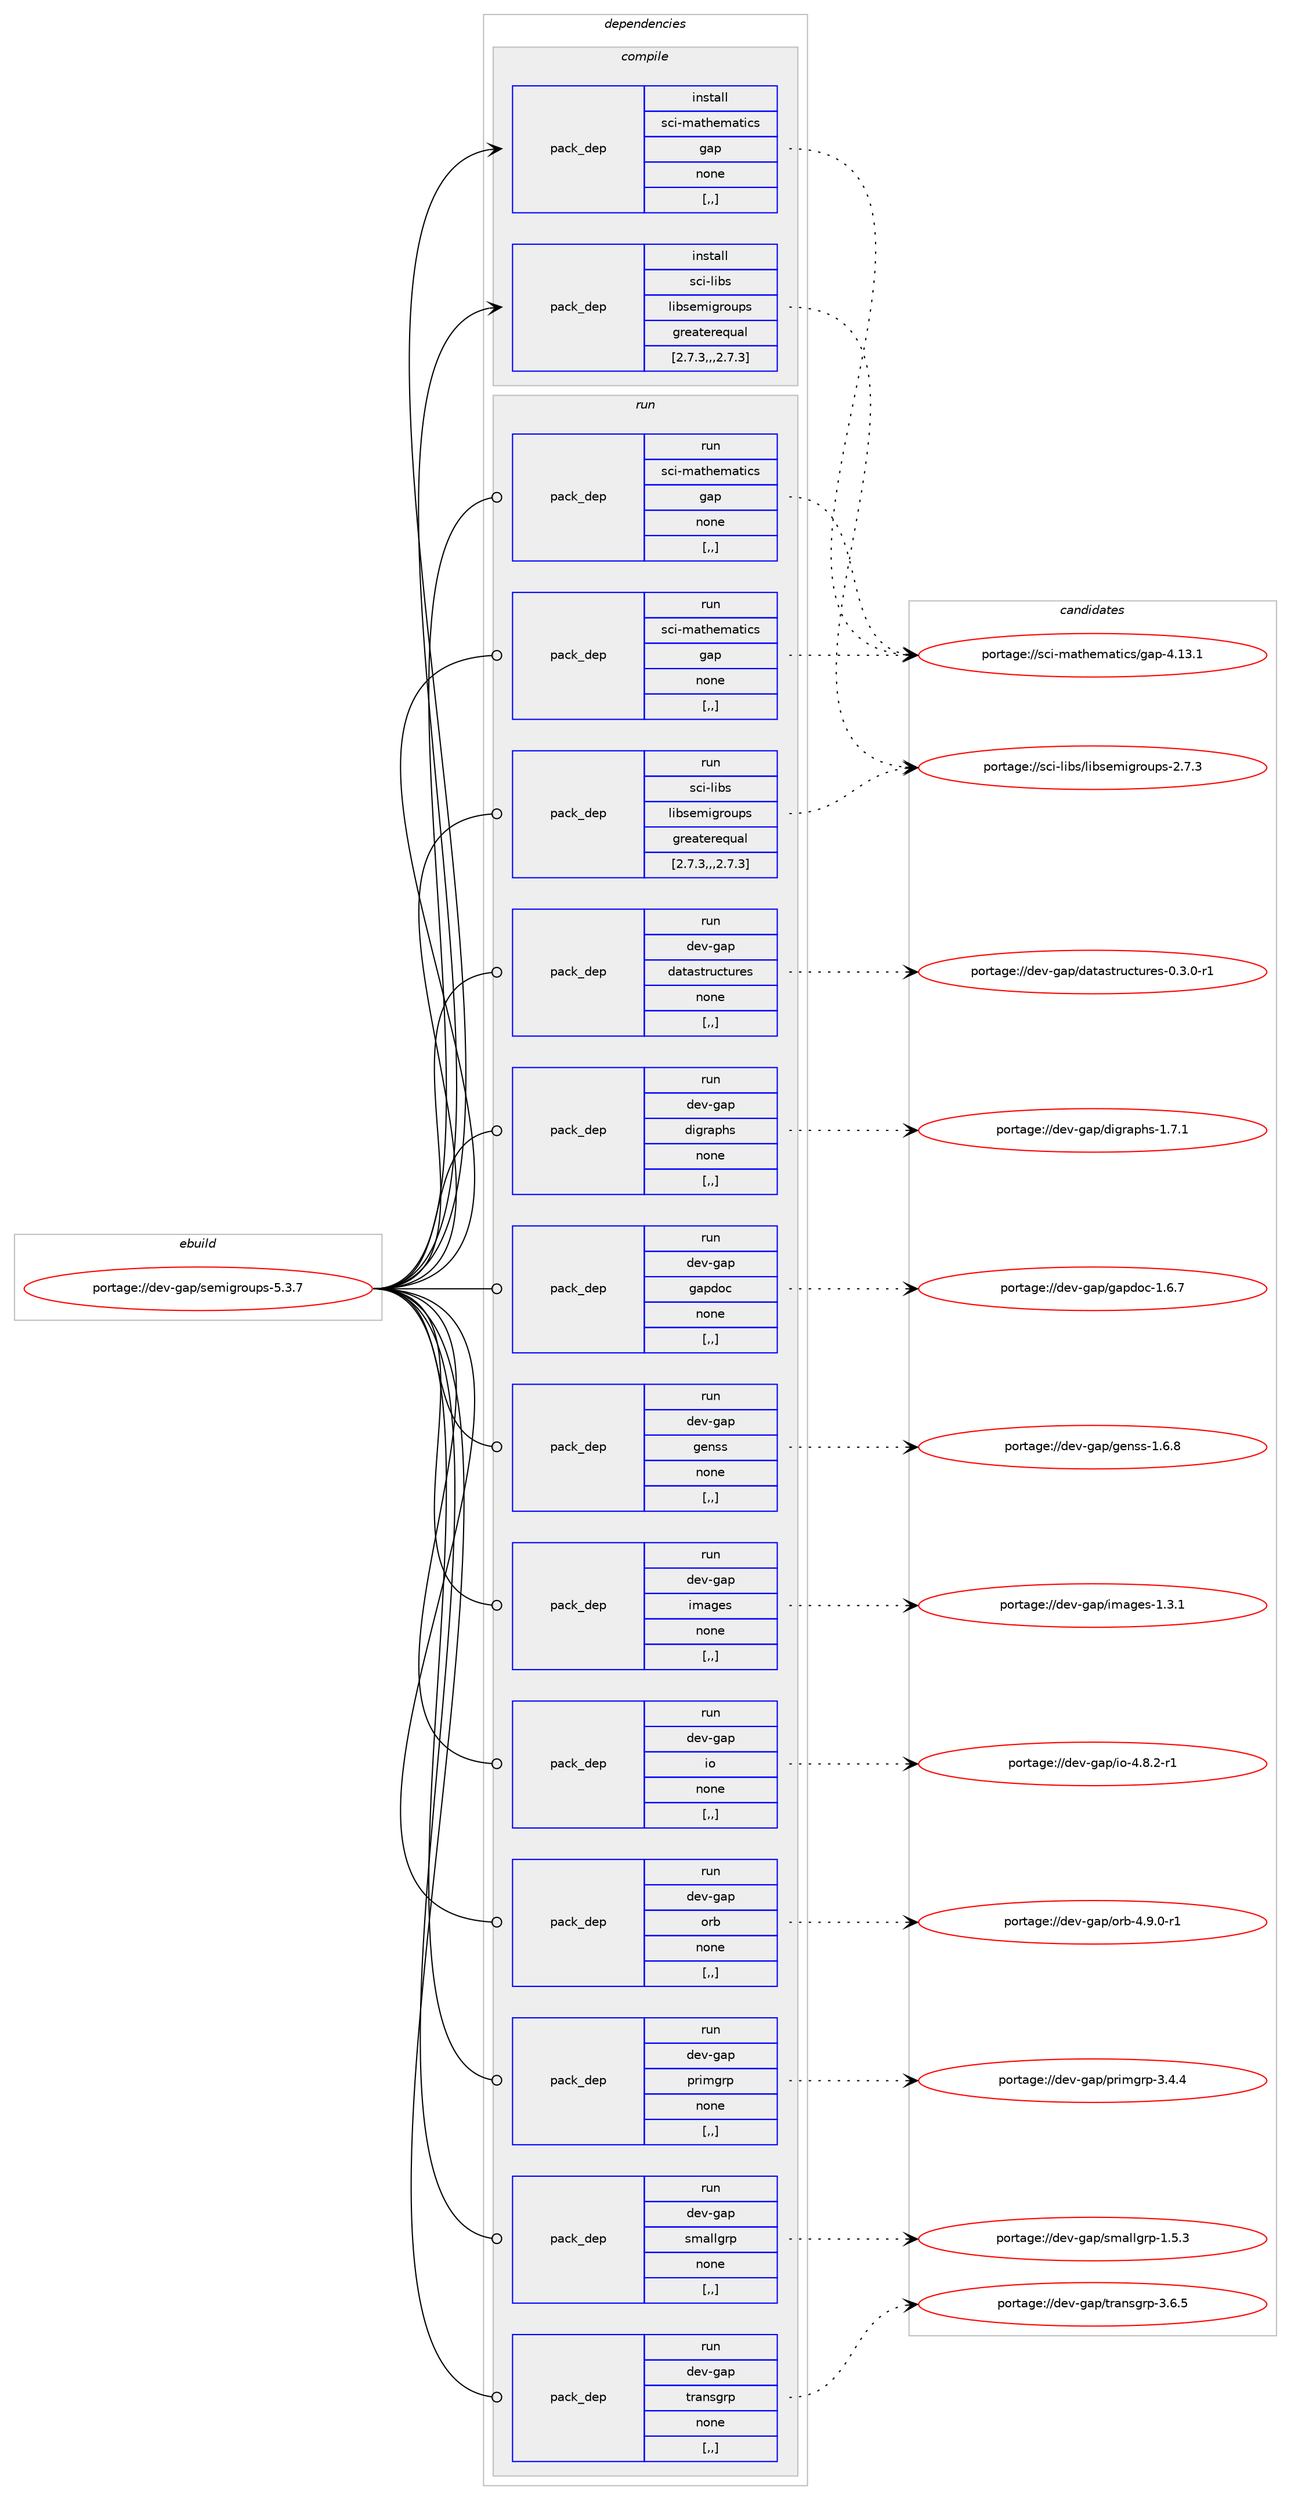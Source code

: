 digraph prolog {

# *************
# Graph options
# *************

newrank=true;
concentrate=true;
compound=true;
graph [rankdir=LR,fontname=Helvetica,fontsize=10,ranksep=1.5];#, ranksep=2.5, nodesep=0.2];
edge  [arrowhead=vee];
node  [fontname=Helvetica,fontsize=10];

# **********
# The ebuild
# **********

subgraph cluster_leftcol {
color=gray;
label=<<i>ebuild</i>>;
id [label="portage://dev-gap/semigroups-5.3.7", color=red, width=4, href="../dev-gap/semigroups-5.3.7.svg"];
}

# ****************
# The dependencies
# ****************

subgraph cluster_midcol {
color=gray;
label=<<i>dependencies</i>>;
subgraph cluster_compile {
fillcolor="#eeeeee";
style=filled;
label=<<i>compile</i>>;
subgraph pack54917 {
dependency75987 [label=<<TABLE BORDER="0" CELLBORDER="1" CELLSPACING="0" CELLPADDING="4" WIDTH="220"><TR><TD ROWSPAN="6" CELLPADDING="30">pack_dep</TD></TR><TR><TD WIDTH="110">install</TD></TR><TR><TD>sci-libs</TD></TR><TR><TD>libsemigroups</TD></TR><TR><TD>greaterequal</TD></TR><TR><TD>[2.7.3,,,2.7.3]</TD></TR></TABLE>>, shape=none, color=blue];
}
id:e -> dependency75987:w [weight=20,style="solid",arrowhead="vee"];
subgraph pack54918 {
dependency75988 [label=<<TABLE BORDER="0" CELLBORDER="1" CELLSPACING="0" CELLPADDING="4" WIDTH="220"><TR><TD ROWSPAN="6" CELLPADDING="30">pack_dep</TD></TR><TR><TD WIDTH="110">install</TD></TR><TR><TD>sci-mathematics</TD></TR><TR><TD>gap</TD></TR><TR><TD>none</TD></TR><TR><TD>[,,]</TD></TR></TABLE>>, shape=none, color=blue];
}
id:e -> dependency75988:w [weight=20,style="solid",arrowhead="vee"];
}
subgraph cluster_compileandrun {
fillcolor="#eeeeee";
style=filled;
label=<<i>compile and run</i>>;
}
subgraph cluster_run {
fillcolor="#eeeeee";
style=filled;
label=<<i>run</i>>;
subgraph pack54919 {
dependency75989 [label=<<TABLE BORDER="0" CELLBORDER="1" CELLSPACING="0" CELLPADDING="4" WIDTH="220"><TR><TD ROWSPAN="6" CELLPADDING="30">pack_dep</TD></TR><TR><TD WIDTH="110">run</TD></TR><TR><TD>dev-gap</TD></TR><TR><TD>datastructures</TD></TR><TR><TD>none</TD></TR><TR><TD>[,,]</TD></TR></TABLE>>, shape=none, color=blue];
}
id:e -> dependency75989:w [weight=20,style="solid",arrowhead="odot"];
subgraph pack54920 {
dependency75990 [label=<<TABLE BORDER="0" CELLBORDER="1" CELLSPACING="0" CELLPADDING="4" WIDTH="220"><TR><TD ROWSPAN="6" CELLPADDING="30">pack_dep</TD></TR><TR><TD WIDTH="110">run</TD></TR><TR><TD>dev-gap</TD></TR><TR><TD>digraphs</TD></TR><TR><TD>none</TD></TR><TR><TD>[,,]</TD></TR></TABLE>>, shape=none, color=blue];
}
id:e -> dependency75990:w [weight=20,style="solid",arrowhead="odot"];
subgraph pack54921 {
dependency75991 [label=<<TABLE BORDER="0" CELLBORDER="1" CELLSPACING="0" CELLPADDING="4" WIDTH="220"><TR><TD ROWSPAN="6" CELLPADDING="30">pack_dep</TD></TR><TR><TD WIDTH="110">run</TD></TR><TR><TD>dev-gap</TD></TR><TR><TD>gapdoc</TD></TR><TR><TD>none</TD></TR><TR><TD>[,,]</TD></TR></TABLE>>, shape=none, color=blue];
}
id:e -> dependency75991:w [weight=20,style="solid",arrowhead="odot"];
subgraph pack54922 {
dependency75992 [label=<<TABLE BORDER="0" CELLBORDER="1" CELLSPACING="0" CELLPADDING="4" WIDTH="220"><TR><TD ROWSPAN="6" CELLPADDING="30">pack_dep</TD></TR><TR><TD WIDTH="110">run</TD></TR><TR><TD>dev-gap</TD></TR><TR><TD>genss</TD></TR><TR><TD>none</TD></TR><TR><TD>[,,]</TD></TR></TABLE>>, shape=none, color=blue];
}
id:e -> dependency75992:w [weight=20,style="solid",arrowhead="odot"];
subgraph pack54923 {
dependency75993 [label=<<TABLE BORDER="0" CELLBORDER="1" CELLSPACING="0" CELLPADDING="4" WIDTH="220"><TR><TD ROWSPAN="6" CELLPADDING="30">pack_dep</TD></TR><TR><TD WIDTH="110">run</TD></TR><TR><TD>dev-gap</TD></TR><TR><TD>images</TD></TR><TR><TD>none</TD></TR><TR><TD>[,,]</TD></TR></TABLE>>, shape=none, color=blue];
}
id:e -> dependency75993:w [weight=20,style="solid",arrowhead="odot"];
subgraph pack54924 {
dependency75994 [label=<<TABLE BORDER="0" CELLBORDER="1" CELLSPACING="0" CELLPADDING="4" WIDTH="220"><TR><TD ROWSPAN="6" CELLPADDING="30">pack_dep</TD></TR><TR><TD WIDTH="110">run</TD></TR><TR><TD>dev-gap</TD></TR><TR><TD>io</TD></TR><TR><TD>none</TD></TR><TR><TD>[,,]</TD></TR></TABLE>>, shape=none, color=blue];
}
id:e -> dependency75994:w [weight=20,style="solid",arrowhead="odot"];
subgraph pack54925 {
dependency75995 [label=<<TABLE BORDER="0" CELLBORDER="1" CELLSPACING="0" CELLPADDING="4" WIDTH="220"><TR><TD ROWSPAN="6" CELLPADDING="30">pack_dep</TD></TR><TR><TD WIDTH="110">run</TD></TR><TR><TD>dev-gap</TD></TR><TR><TD>orb</TD></TR><TR><TD>none</TD></TR><TR><TD>[,,]</TD></TR></TABLE>>, shape=none, color=blue];
}
id:e -> dependency75995:w [weight=20,style="solid",arrowhead="odot"];
subgraph pack54926 {
dependency75996 [label=<<TABLE BORDER="0" CELLBORDER="1" CELLSPACING="0" CELLPADDING="4" WIDTH="220"><TR><TD ROWSPAN="6" CELLPADDING="30">pack_dep</TD></TR><TR><TD WIDTH="110">run</TD></TR><TR><TD>dev-gap</TD></TR><TR><TD>primgrp</TD></TR><TR><TD>none</TD></TR><TR><TD>[,,]</TD></TR></TABLE>>, shape=none, color=blue];
}
id:e -> dependency75996:w [weight=20,style="solid",arrowhead="odot"];
subgraph pack54927 {
dependency75997 [label=<<TABLE BORDER="0" CELLBORDER="1" CELLSPACING="0" CELLPADDING="4" WIDTH="220"><TR><TD ROWSPAN="6" CELLPADDING="30">pack_dep</TD></TR><TR><TD WIDTH="110">run</TD></TR><TR><TD>dev-gap</TD></TR><TR><TD>smallgrp</TD></TR><TR><TD>none</TD></TR><TR><TD>[,,]</TD></TR></TABLE>>, shape=none, color=blue];
}
id:e -> dependency75997:w [weight=20,style="solid",arrowhead="odot"];
subgraph pack54928 {
dependency75998 [label=<<TABLE BORDER="0" CELLBORDER="1" CELLSPACING="0" CELLPADDING="4" WIDTH="220"><TR><TD ROWSPAN="6" CELLPADDING="30">pack_dep</TD></TR><TR><TD WIDTH="110">run</TD></TR><TR><TD>dev-gap</TD></TR><TR><TD>transgrp</TD></TR><TR><TD>none</TD></TR><TR><TD>[,,]</TD></TR></TABLE>>, shape=none, color=blue];
}
id:e -> dependency75998:w [weight=20,style="solid",arrowhead="odot"];
subgraph pack54929 {
dependency75999 [label=<<TABLE BORDER="0" CELLBORDER="1" CELLSPACING="0" CELLPADDING="4" WIDTH="220"><TR><TD ROWSPAN="6" CELLPADDING="30">pack_dep</TD></TR><TR><TD WIDTH="110">run</TD></TR><TR><TD>sci-libs</TD></TR><TR><TD>libsemigroups</TD></TR><TR><TD>greaterequal</TD></TR><TR><TD>[2.7.3,,,2.7.3]</TD></TR></TABLE>>, shape=none, color=blue];
}
id:e -> dependency75999:w [weight=20,style="solid",arrowhead="odot"];
subgraph pack54930 {
dependency76000 [label=<<TABLE BORDER="0" CELLBORDER="1" CELLSPACING="0" CELLPADDING="4" WIDTH="220"><TR><TD ROWSPAN="6" CELLPADDING="30">pack_dep</TD></TR><TR><TD WIDTH="110">run</TD></TR><TR><TD>sci-mathematics</TD></TR><TR><TD>gap</TD></TR><TR><TD>none</TD></TR><TR><TD>[,,]</TD></TR></TABLE>>, shape=none, color=blue];
}
id:e -> dependency76000:w [weight=20,style="solid",arrowhead="odot"];
subgraph pack54931 {
dependency76001 [label=<<TABLE BORDER="0" CELLBORDER="1" CELLSPACING="0" CELLPADDING="4" WIDTH="220"><TR><TD ROWSPAN="6" CELLPADDING="30">pack_dep</TD></TR><TR><TD WIDTH="110">run</TD></TR><TR><TD>sci-mathematics</TD></TR><TR><TD>gap</TD></TR><TR><TD>none</TD></TR><TR><TD>[,,]</TD></TR></TABLE>>, shape=none, color=blue];
}
id:e -> dependency76001:w [weight=20,style="solid",arrowhead="odot"];
}
}

# **************
# The candidates
# **************

subgraph cluster_choices {
rank=same;
color=gray;
label=<<i>candidates</i>>;

subgraph choice54917 {
color=black;
nodesep=1;
choice1159910545108105981154710810598115101109105103114111117112115455046554651 [label="portage://sci-libs/libsemigroups-2.7.3", color=red, width=4,href="../sci-libs/libsemigroups-2.7.3.svg"];
dependency75987:e -> choice1159910545108105981154710810598115101109105103114111117112115455046554651:w [style=dotted,weight="100"];
}
subgraph choice54918 {
color=black;
nodesep=1;
choice1159910545109971161041011099711610599115471039711245524649514649 [label="portage://sci-mathematics/gap-4.13.1", color=red, width=4,href="../sci-mathematics/gap-4.13.1.svg"];
dependency75988:e -> choice1159910545109971161041011099711610599115471039711245524649514649:w [style=dotted,weight="100"];
}
subgraph choice54919 {
color=black;
nodesep=1;
choice1001011184510397112471009711697115116114117991161171141011154548465146484511449 [label="portage://dev-gap/datastructures-0.3.0-r1", color=red, width=4,href="../dev-gap/datastructures-0.3.0-r1.svg"];
dependency75989:e -> choice1001011184510397112471009711697115116114117991161171141011154548465146484511449:w [style=dotted,weight="100"];
}
subgraph choice54920 {
color=black;
nodesep=1;
choice10010111845103971124710010510311497112104115454946554649 [label="portage://dev-gap/digraphs-1.7.1", color=red, width=4,href="../dev-gap/digraphs-1.7.1.svg"];
dependency75990:e -> choice10010111845103971124710010510311497112104115454946554649:w [style=dotted,weight="100"];
}
subgraph choice54921 {
color=black;
nodesep=1;
choice1001011184510397112471039711210011199454946544655 [label="portage://dev-gap/gapdoc-1.6.7", color=red, width=4,href="../dev-gap/gapdoc-1.6.7.svg"];
dependency75991:e -> choice1001011184510397112471039711210011199454946544655:w [style=dotted,weight="100"];
}
subgraph choice54922 {
color=black;
nodesep=1;
choice100101118451039711247103101110115115454946544656 [label="portage://dev-gap/genss-1.6.8", color=red, width=4,href="../dev-gap/genss-1.6.8.svg"];
dependency75992:e -> choice100101118451039711247103101110115115454946544656:w [style=dotted,weight="100"];
}
subgraph choice54923 {
color=black;
nodesep=1;
choice10010111845103971124710510997103101115454946514649 [label="portage://dev-gap/images-1.3.1", color=red, width=4,href="../dev-gap/images-1.3.1.svg"];
dependency75993:e -> choice10010111845103971124710510997103101115454946514649:w [style=dotted,weight="100"];
}
subgraph choice54924 {
color=black;
nodesep=1;
choice1001011184510397112471051114552465646504511449 [label="portage://dev-gap/io-4.8.2-r1", color=red, width=4,href="../dev-gap/io-4.8.2-r1.svg"];
dependency75994:e -> choice1001011184510397112471051114552465646504511449:w [style=dotted,weight="100"];
}
subgraph choice54925 {
color=black;
nodesep=1;
choice100101118451039711247111114984552465746484511449 [label="portage://dev-gap/orb-4.9.0-r1", color=red, width=4,href="../dev-gap/orb-4.9.0-r1.svg"];
dependency75995:e -> choice100101118451039711247111114984552465746484511449:w [style=dotted,weight="100"];
}
subgraph choice54926 {
color=black;
nodesep=1;
choice100101118451039711247112114105109103114112455146524652 [label="portage://dev-gap/primgrp-3.4.4", color=red, width=4,href="../dev-gap/primgrp-3.4.4.svg"];
dependency75996:e -> choice100101118451039711247112114105109103114112455146524652:w [style=dotted,weight="100"];
}
subgraph choice54927 {
color=black;
nodesep=1;
choice10010111845103971124711510997108108103114112454946534651 [label="portage://dev-gap/smallgrp-1.5.3", color=red, width=4,href="../dev-gap/smallgrp-1.5.3.svg"];
dependency75997:e -> choice10010111845103971124711510997108108103114112454946534651:w [style=dotted,weight="100"];
}
subgraph choice54928 {
color=black;
nodesep=1;
choice10010111845103971124711611497110115103114112455146544653 [label="portage://dev-gap/transgrp-3.6.5", color=red, width=4,href="../dev-gap/transgrp-3.6.5.svg"];
dependency75998:e -> choice10010111845103971124711611497110115103114112455146544653:w [style=dotted,weight="100"];
}
subgraph choice54929 {
color=black;
nodesep=1;
choice1159910545108105981154710810598115101109105103114111117112115455046554651 [label="portage://sci-libs/libsemigroups-2.7.3", color=red, width=4,href="../sci-libs/libsemigroups-2.7.3.svg"];
dependency75999:e -> choice1159910545108105981154710810598115101109105103114111117112115455046554651:w [style=dotted,weight="100"];
}
subgraph choice54930 {
color=black;
nodesep=1;
choice1159910545109971161041011099711610599115471039711245524649514649 [label="portage://sci-mathematics/gap-4.13.1", color=red, width=4,href="../sci-mathematics/gap-4.13.1.svg"];
dependency76000:e -> choice1159910545109971161041011099711610599115471039711245524649514649:w [style=dotted,weight="100"];
}
subgraph choice54931 {
color=black;
nodesep=1;
choice1159910545109971161041011099711610599115471039711245524649514649 [label="portage://sci-mathematics/gap-4.13.1", color=red, width=4,href="../sci-mathematics/gap-4.13.1.svg"];
dependency76001:e -> choice1159910545109971161041011099711610599115471039711245524649514649:w [style=dotted,weight="100"];
}
}

}
